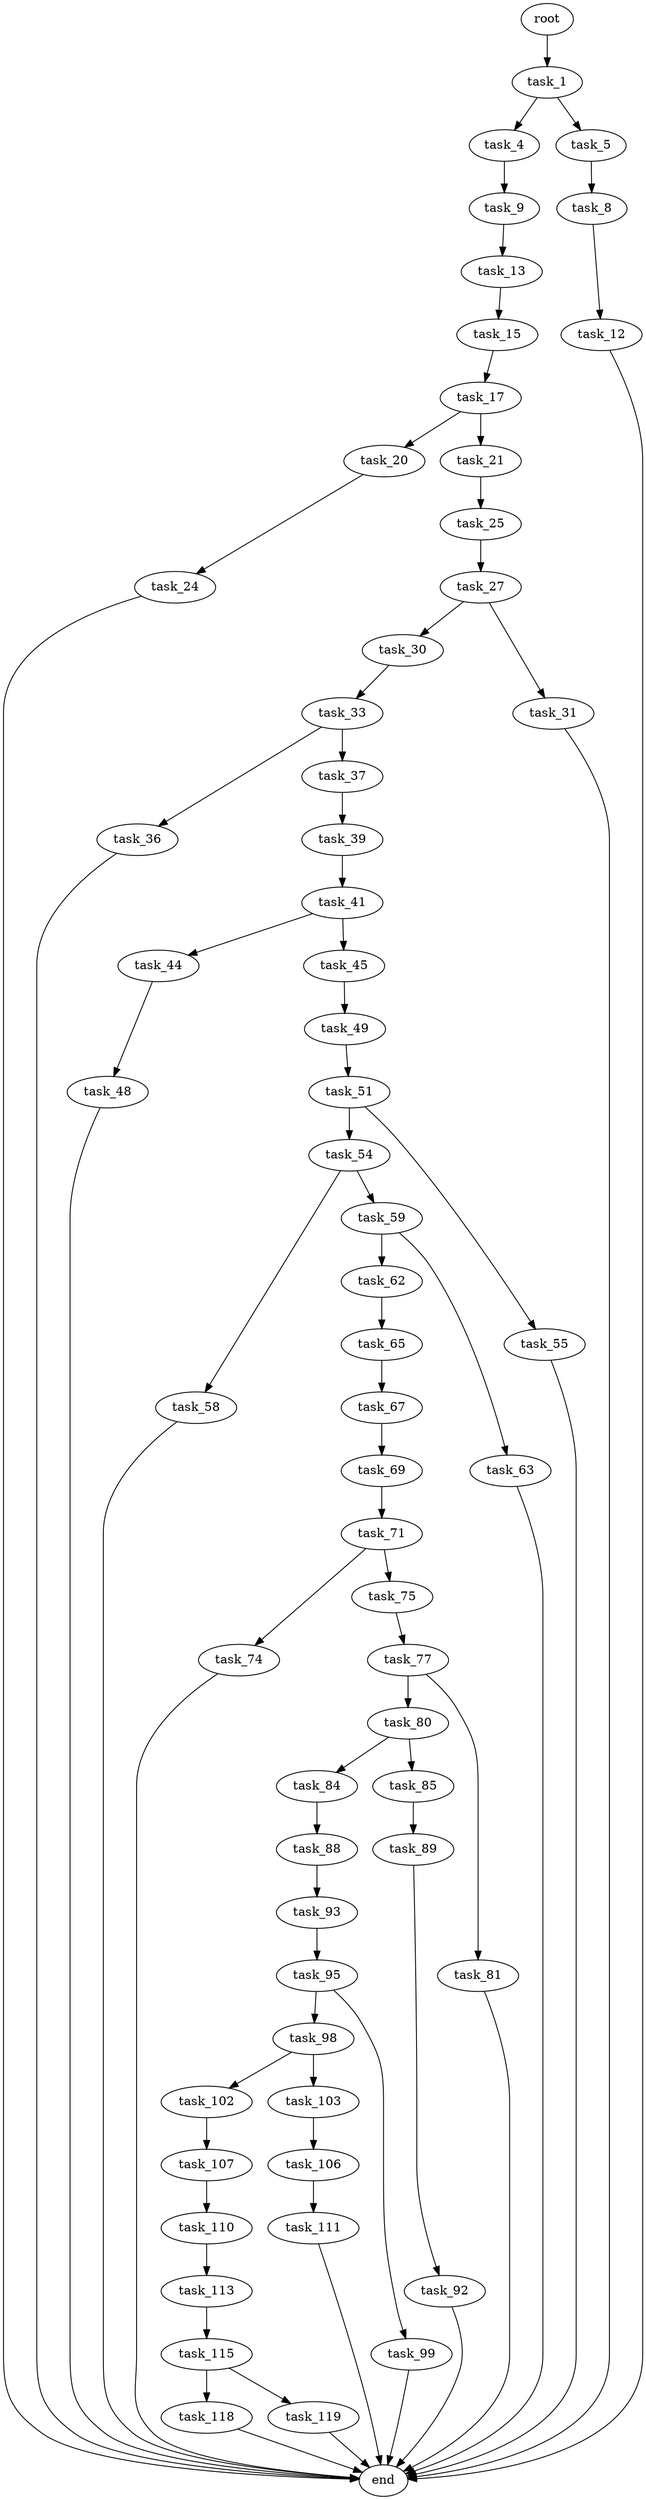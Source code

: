 digraph G {
  root [size="0.000000"];
  task_1 [size="229516309324.000000"];
  task_4 [size="134217728000.000000"];
  task_5 [size="11978733337.000000"];
  task_8 [size="14840020896.000000"];
  task_9 [size="30655183806.000000"];
  task_12 [size="6002955662.000000"];
  task_13 [size="327682551219.000000"];
  task_15 [size="368293445632.000000"];
  task_17 [size="4929045625.000000"];
  task_20 [size="782757789696.000000"];
  task_21 [size="8618292229.000000"];
  task_24 [size="1073741824000.000000"];
  task_25 [size="3839167411.000000"];
  task_27 [size="13119931961.000000"];
  task_30 [size="368293445632.000000"];
  task_31 [size="782757789696.000000"];
  task_33 [size="667640409968.000000"];
  task_36 [size="134217728000.000000"];
  task_37 [size="549755813888.000000"];
  task_39 [size="68719476736.000000"];
  task_41 [size="193794942186.000000"];
  task_44 [size="549755813888.000000"];
  task_45 [size="368293445632.000000"];
  task_48 [size="782757789696.000000"];
  task_49 [size="231928233984.000000"];
  task_51 [size="3304641614.000000"];
  task_54 [size="249794383137.000000"];
  task_55 [size="10450962784.000000"];
  task_58 [size="782757789696.000000"];
  task_59 [size="21125130187.000000"];
  task_62 [size="368293445632.000000"];
  task_63 [size="34965041238.000000"];
  task_65 [size="1073741824000.000000"];
  task_67 [size="114806092775.000000"];
  task_69 [size="1700819024.000000"];
  task_71 [size="8589934592.000000"];
  task_74 [size="42421230725.000000"];
  task_75 [size="8589934592.000000"];
  task_77 [size="334400286024.000000"];
  task_80 [size="63199547074.000000"];
  task_81 [size="21164254805.000000"];
  task_84 [size="47755684318.000000"];
  task_85 [size="1073741824000.000000"];
  task_88 [size="84347657437.000000"];
  task_89 [size="646191137268.000000"];
  task_92 [size="368293445632.000000"];
  task_93 [size="68719476736.000000"];
  task_95 [size="4234821876.000000"];
  task_98 [size="1004165981.000000"];
  task_99 [size="40708165712.000000"];
  task_102 [size="443168489780.000000"];
  task_103 [size="42570385141.000000"];
  task_106 [size="42299089857.000000"];
  task_107 [size="663821544304.000000"];
  task_110 [size="2799943609.000000"];
  task_111 [size="231928233984.000000"];
  task_113 [size="28991029248.000000"];
  task_115 [size="1200856222.000000"];
  task_118 [size="24953451487.000000"];
  task_119 [size="346015690229.000000"];
  end [size="0.000000"];

  root -> task_1 [size="1.000000"];
  task_1 -> task_4 [size="301989888.000000"];
  task_1 -> task_5 [size="301989888.000000"];
  task_4 -> task_9 [size="209715200.000000"];
  task_5 -> task_8 [size="33554432.000000"];
  task_8 -> task_12 [size="301989888.000000"];
  task_9 -> task_13 [size="33554432.000000"];
  task_12 -> end [size="1.000000"];
  task_13 -> task_15 [size="301989888.000000"];
  task_15 -> task_17 [size="411041792.000000"];
  task_17 -> task_20 [size="209715200.000000"];
  task_17 -> task_21 [size="209715200.000000"];
  task_20 -> task_24 [size="679477248.000000"];
  task_21 -> task_25 [size="679477248.000000"];
  task_24 -> end [size="1.000000"];
  task_25 -> task_27 [size="75497472.000000"];
  task_27 -> task_30 [size="411041792.000000"];
  task_27 -> task_31 [size="411041792.000000"];
  task_30 -> task_33 [size="411041792.000000"];
  task_31 -> end [size="1.000000"];
  task_33 -> task_36 [size="536870912.000000"];
  task_33 -> task_37 [size="536870912.000000"];
  task_36 -> end [size="1.000000"];
  task_37 -> task_39 [size="536870912.000000"];
  task_39 -> task_41 [size="134217728.000000"];
  task_41 -> task_44 [size="301989888.000000"];
  task_41 -> task_45 [size="301989888.000000"];
  task_44 -> task_48 [size="536870912.000000"];
  task_45 -> task_49 [size="411041792.000000"];
  task_48 -> end [size="1.000000"];
  task_49 -> task_51 [size="301989888.000000"];
  task_51 -> task_54 [size="75497472.000000"];
  task_51 -> task_55 [size="75497472.000000"];
  task_54 -> task_58 [size="679477248.000000"];
  task_54 -> task_59 [size="679477248.000000"];
  task_55 -> end [size="1.000000"];
  task_58 -> end [size="1.000000"];
  task_59 -> task_62 [size="536870912.000000"];
  task_59 -> task_63 [size="536870912.000000"];
  task_62 -> task_65 [size="411041792.000000"];
  task_63 -> end [size="1.000000"];
  task_65 -> task_67 [size="838860800.000000"];
  task_67 -> task_69 [size="134217728.000000"];
  task_69 -> task_71 [size="33554432.000000"];
  task_71 -> task_74 [size="33554432.000000"];
  task_71 -> task_75 [size="33554432.000000"];
  task_74 -> end [size="1.000000"];
  task_75 -> task_77 [size="33554432.000000"];
  task_77 -> task_80 [size="536870912.000000"];
  task_77 -> task_81 [size="536870912.000000"];
  task_80 -> task_84 [size="134217728.000000"];
  task_80 -> task_85 [size="134217728.000000"];
  task_81 -> end [size="1.000000"];
  task_84 -> task_88 [size="838860800.000000"];
  task_85 -> task_89 [size="838860800.000000"];
  task_88 -> task_93 [size="134217728.000000"];
  task_89 -> task_92 [size="679477248.000000"];
  task_92 -> end [size="1.000000"];
  task_93 -> task_95 [size="134217728.000000"];
  task_95 -> task_98 [size="75497472.000000"];
  task_95 -> task_99 [size="75497472.000000"];
  task_98 -> task_102 [size="33554432.000000"];
  task_98 -> task_103 [size="33554432.000000"];
  task_99 -> end [size="1.000000"];
  task_102 -> task_107 [size="301989888.000000"];
  task_103 -> task_106 [size="33554432.000000"];
  task_106 -> task_111 [size="33554432.000000"];
  task_107 -> task_110 [size="411041792.000000"];
  task_110 -> task_113 [size="301989888.000000"];
  task_111 -> end [size="1.000000"];
  task_113 -> task_115 [size="75497472.000000"];
  task_115 -> task_118 [size="33554432.000000"];
  task_115 -> task_119 [size="33554432.000000"];
  task_118 -> end [size="1.000000"];
  task_119 -> end [size="1.000000"];
}
